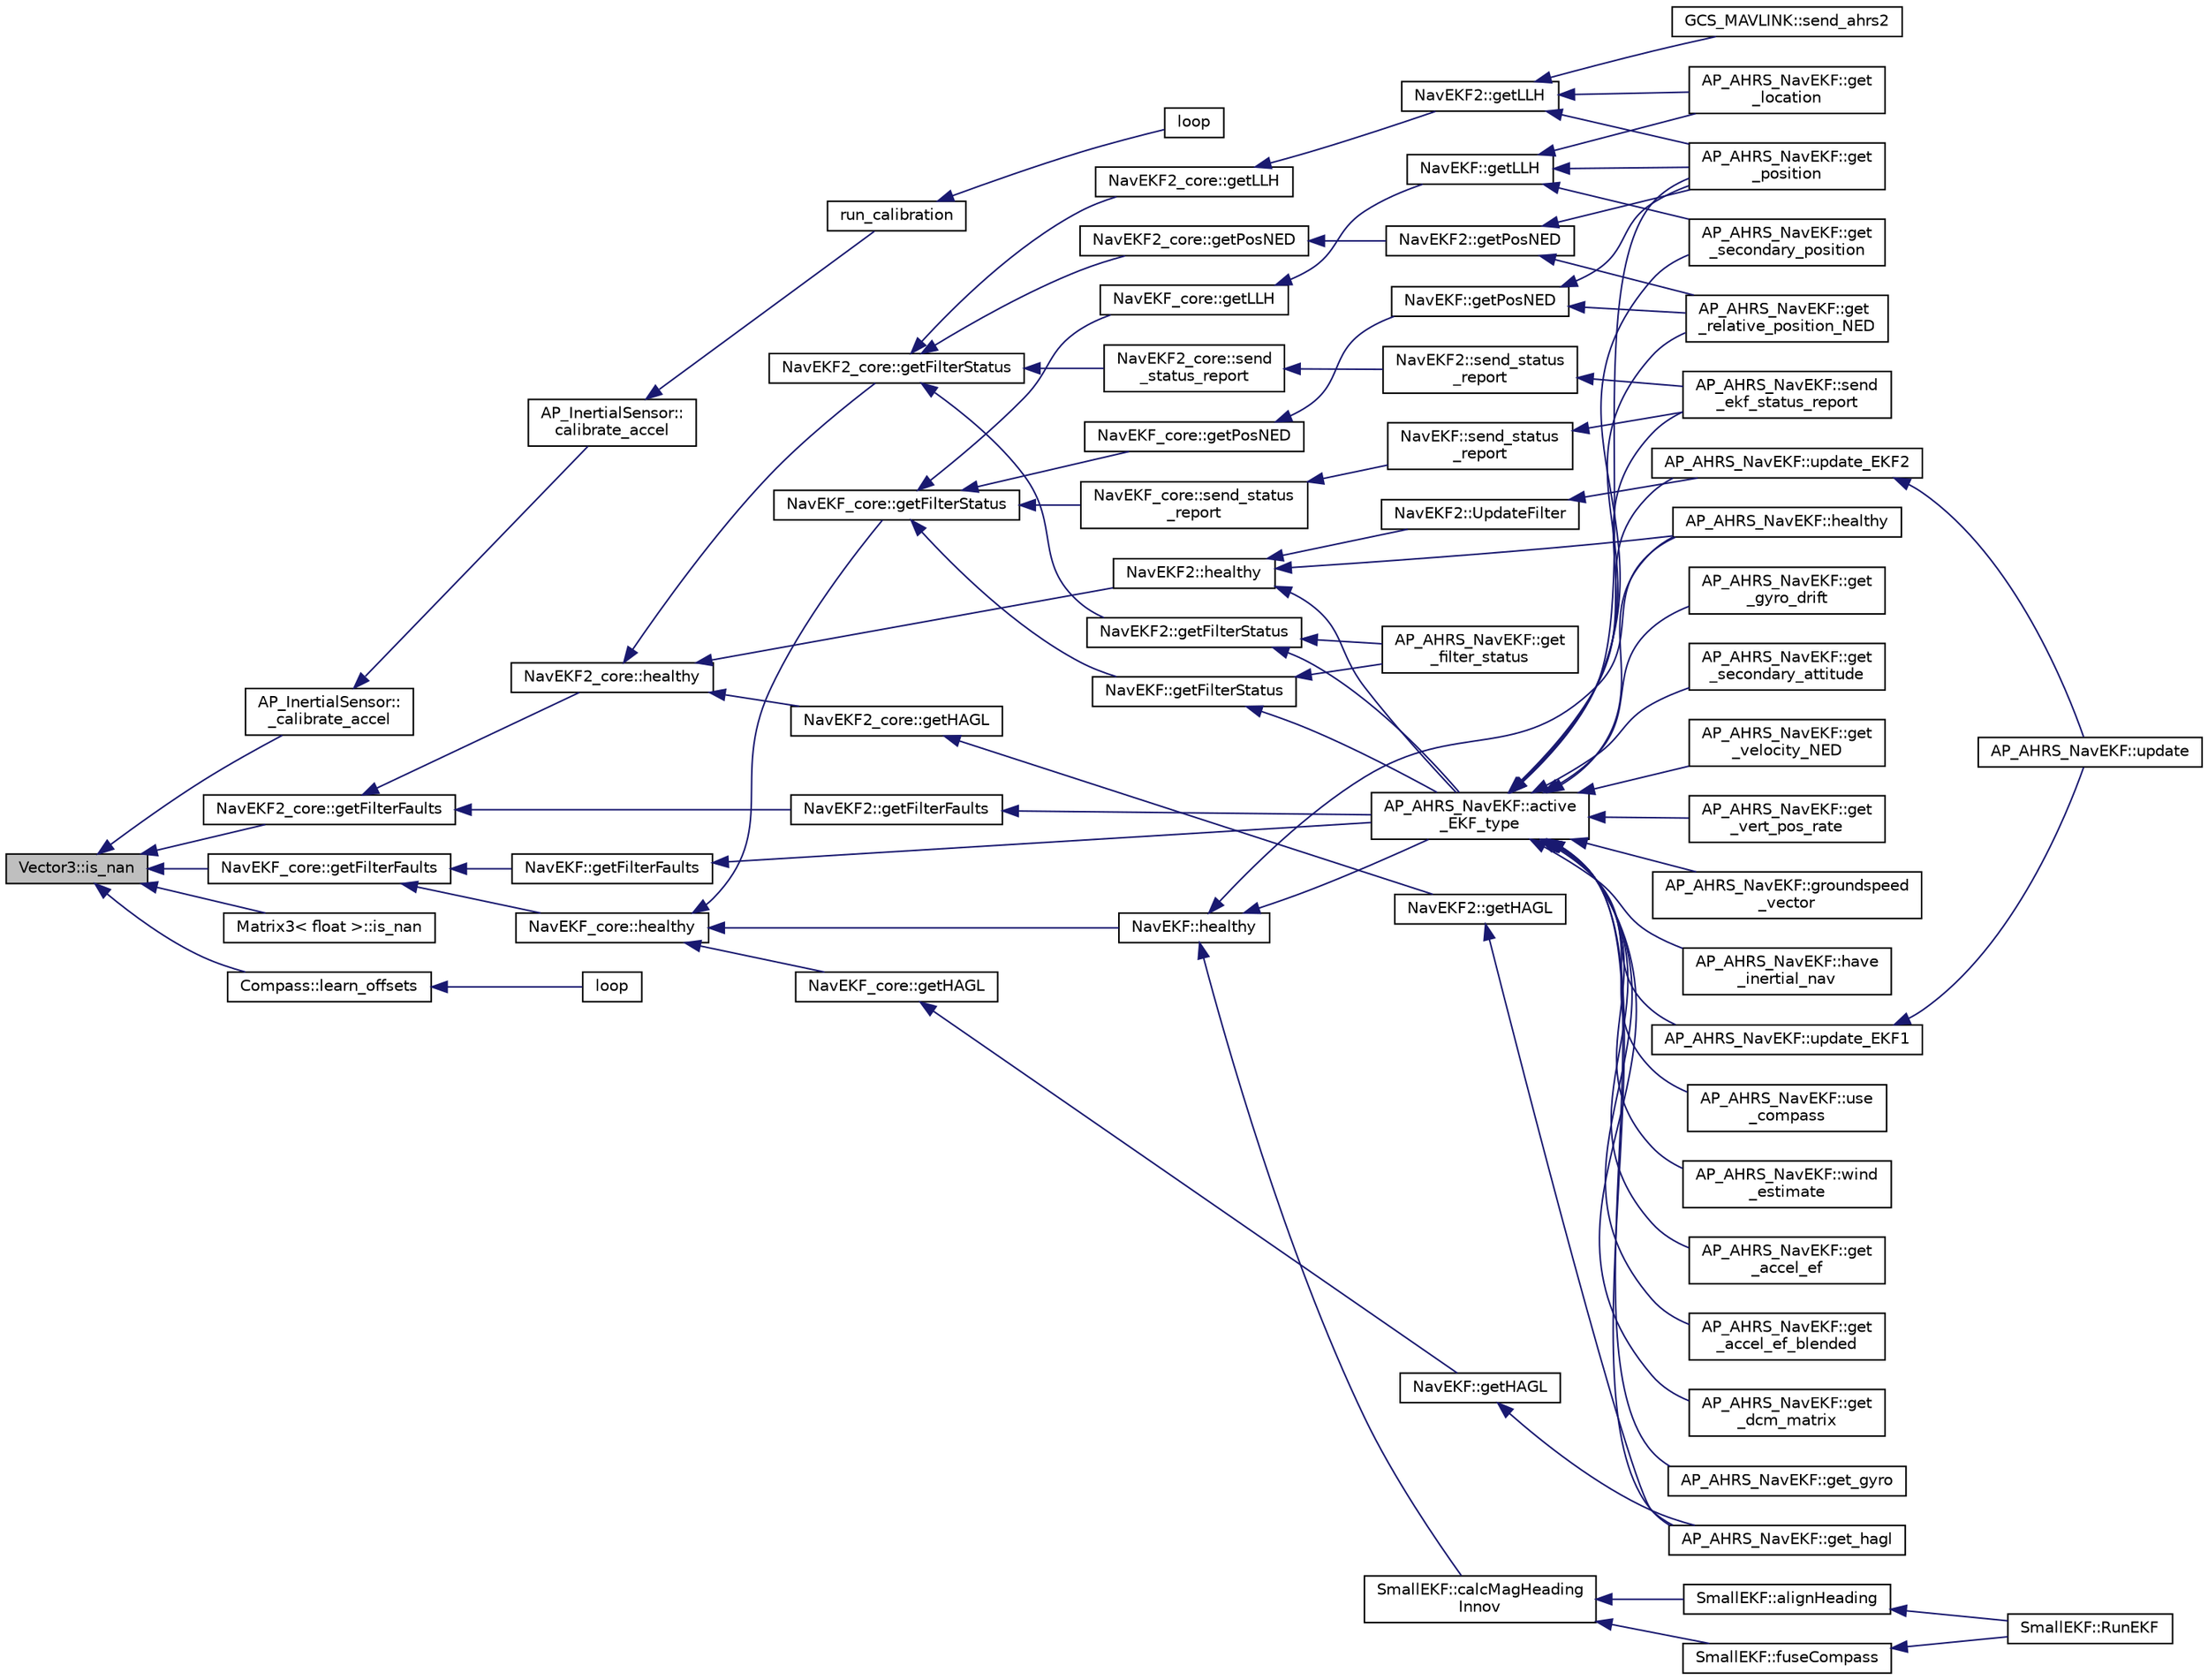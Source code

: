 digraph "Vector3::is_nan"
{
 // INTERACTIVE_SVG=YES
  edge [fontname="Helvetica",fontsize="10",labelfontname="Helvetica",labelfontsize="10"];
  node [fontname="Helvetica",fontsize="10",shape=record];
  rankdir="LR";
  Node1 [label="Vector3::is_nan",height=0.2,width=0.4,color="black", fillcolor="grey75", style="filled", fontcolor="black"];
  Node1 -> Node2 [dir="back",color="midnightblue",fontsize="10",style="solid",fontname="Helvetica"];
  Node2 [label="AP_InertialSensor::\l_calibrate_accel",height=0.2,width=0.4,color="black", fillcolor="white", style="filled",URL="$classAP__InertialSensor.html#a35e8d0491c4fb122bf837df95d33bcfe"];
  Node2 -> Node3 [dir="back",color="midnightblue",fontsize="10",style="solid",fontname="Helvetica"];
  Node3 [label="AP_InertialSensor::\lcalibrate_accel",height=0.2,width=0.4,color="black", fillcolor="white", style="filled",URL="$classAP__InertialSensor.html#a9a2e96ead5ec6958cc5428807318ee6b"];
  Node3 -> Node4 [dir="back",color="midnightblue",fontsize="10",style="solid",fontname="Helvetica"];
  Node4 [label="run_calibration",height=0.2,width=0.4,color="black", fillcolor="white", style="filled",URL="$INS__generic_8cpp.html#a2678ad991b638bbaac0ea234cdc5d60b"];
  Node4 -> Node5 [dir="back",color="midnightblue",fontsize="10",style="solid",fontname="Helvetica"];
  Node5 [label="loop",height=0.2,width=0.4,color="black", fillcolor="white", style="filled",URL="$INS__generic_8cpp.html#a0b33edabd7f1c4e4a0bf32c67269be2f"];
  Node1 -> Node6 [dir="back",color="midnightblue",fontsize="10",style="solid",fontname="Helvetica"];
  Node6 [label="NavEKF2_core::getFilterFaults",height=0.2,width=0.4,color="black", fillcolor="white", style="filled",URL="$classNavEKF2__core.html#a88ad16f91da0f6e7125c799c8da17214"];
  Node6 -> Node7 [dir="back",color="midnightblue",fontsize="10",style="solid",fontname="Helvetica"];
  Node7 [label="NavEKF2::getFilterFaults",height=0.2,width=0.4,color="black", fillcolor="white", style="filled",URL="$classNavEKF2.html#aef9b21cb87f9f6dcf615ba997d9bb0ec"];
  Node7 -> Node8 [dir="back",color="midnightblue",fontsize="10",style="solid",fontname="Helvetica"];
  Node8 [label="AP_AHRS_NavEKF::active\l_EKF_type",height=0.2,width=0.4,color="black", fillcolor="white", style="filled",URL="$classAP__AHRS__NavEKF.html#ac849e412241650c1161a3fec6c1fa822"];
  Node8 -> Node9 [dir="back",color="midnightblue",fontsize="10",style="solid",fontname="Helvetica"];
  Node9 [label="AP_AHRS_NavEKF::get\l_accel_ef",height=0.2,width=0.4,color="black", fillcolor="white", style="filled",URL="$classAP__AHRS__NavEKF.html#ae7a5b21731ee32c69d9aadfc9025c449"];
  Node8 -> Node10 [dir="back",color="midnightblue",fontsize="10",style="solid",fontname="Helvetica"];
  Node10 [label="AP_AHRS_NavEKF::get\l_accel_ef_blended",height=0.2,width=0.4,color="black", fillcolor="white", style="filled",URL="$classAP__AHRS__NavEKF.html#abf0d5bcc80e14faa944c3d195ce6b12b"];
  Node8 -> Node11 [dir="back",color="midnightblue",fontsize="10",style="solid",fontname="Helvetica"];
  Node11 [label="AP_AHRS_NavEKF::get\l_dcm_matrix",height=0.2,width=0.4,color="black", fillcolor="white", style="filled",URL="$classAP__AHRS__NavEKF.html#a2b86284f0d228f1d4368fff703da864c"];
  Node8 -> Node12 [dir="back",color="midnightblue",fontsize="10",style="solid",fontname="Helvetica"];
  Node12 [label="AP_AHRS_NavEKF::get_gyro",height=0.2,width=0.4,color="black", fillcolor="white", style="filled",URL="$classAP__AHRS__NavEKF.html#ae774b8bebe6a532599f676151a25bc62"];
  Node8 -> Node13 [dir="back",color="midnightblue",fontsize="10",style="solid",fontname="Helvetica"];
  Node13 [label="AP_AHRS_NavEKF::get\l_gyro_drift",height=0.2,width=0.4,color="black", fillcolor="white", style="filled",URL="$classAP__AHRS__NavEKF.html#a5ffa1b55afcf67bd00df7c3089834cc7"];
  Node8 -> Node14 [dir="back",color="midnightblue",fontsize="10",style="solid",fontname="Helvetica"];
  Node14 [label="AP_AHRS_NavEKF::get_hagl",height=0.2,width=0.4,color="black", fillcolor="white", style="filled",URL="$classAP__AHRS__NavEKF.html#a8373c6e3ed25185ed2442ee77d9a622c"];
  Node8 -> Node15 [dir="back",color="midnightblue",fontsize="10",style="solid",fontname="Helvetica"];
  Node15 [label="AP_AHRS_NavEKF::get\l_position",height=0.2,width=0.4,color="black", fillcolor="white", style="filled",URL="$classAP__AHRS__NavEKF.html#ab2bc37cda9f3338c1738cc21a533ab24"];
  Node8 -> Node16 [dir="back",color="midnightblue",fontsize="10",style="solid",fontname="Helvetica"];
  Node16 [label="AP_AHRS_NavEKF::get\l_relative_position_NED",height=0.2,width=0.4,color="black", fillcolor="white", style="filled",URL="$classAP__AHRS__NavEKF.html#ad21294a12f79979b9f434b26674cbde1"];
  Node8 -> Node17 [dir="back",color="midnightblue",fontsize="10",style="solid",fontname="Helvetica"];
  Node17 [label="AP_AHRS_NavEKF::get\l_secondary_attitude",height=0.2,width=0.4,color="black", fillcolor="white", style="filled",URL="$classAP__AHRS__NavEKF.html#a2a79835f1d00b471b5561efdb5fe16a0"];
  Node8 -> Node18 [dir="back",color="midnightblue",fontsize="10",style="solid",fontname="Helvetica"];
  Node18 [label="AP_AHRS_NavEKF::get\l_secondary_position",height=0.2,width=0.4,color="black", fillcolor="white", style="filled",URL="$classAP__AHRS__NavEKF.html#a044e8a655c79b6b957047387b6fc0bbb"];
  Node8 -> Node19 [dir="back",color="midnightblue",fontsize="10",style="solid",fontname="Helvetica"];
  Node19 [label="AP_AHRS_NavEKF::get\l_velocity_NED",height=0.2,width=0.4,color="black", fillcolor="white", style="filled",URL="$classAP__AHRS__NavEKF.html#ae1eae19bbc5451d379dfaa80bc030e9b"];
  Node8 -> Node20 [dir="back",color="midnightblue",fontsize="10",style="solid",fontname="Helvetica"];
  Node20 [label="AP_AHRS_NavEKF::get\l_vert_pos_rate",height=0.2,width=0.4,color="black", fillcolor="white", style="filled",URL="$classAP__AHRS__NavEKF.html#a483ebf1677be7ff0cace1ae5cd2556f5"];
  Node8 -> Node21 [dir="back",color="midnightblue",fontsize="10",style="solid",fontname="Helvetica"];
  Node21 [label="AP_AHRS_NavEKF::groundspeed\l_vector",height=0.2,width=0.4,color="black", fillcolor="white", style="filled",URL="$classAP__AHRS__NavEKF.html#a01abc245c4c614e1cd3e6ef622621ae7"];
  Node8 -> Node22 [dir="back",color="midnightblue",fontsize="10",style="solid",fontname="Helvetica"];
  Node22 [label="AP_AHRS_NavEKF::have\l_inertial_nav",height=0.2,width=0.4,color="black", fillcolor="white", style="filled",URL="$classAP__AHRS__NavEKF.html#a58cf553bc556763338a87b5f4c50cda7"];
  Node8 -> Node23 [dir="back",color="midnightblue",fontsize="10",style="solid",fontname="Helvetica"];
  Node23 [label="AP_AHRS_NavEKF::healthy",height=0.2,width=0.4,color="black", fillcolor="white", style="filled",URL="$classAP__AHRS__NavEKF.html#a2bc872ec341e2dd01b50593e3bf78f2c"];
  Node8 -> Node24 [dir="back",color="midnightblue",fontsize="10",style="solid",fontname="Helvetica"];
  Node24 [label="AP_AHRS_NavEKF::send\l_ekf_status_report",height=0.2,width=0.4,color="black", fillcolor="white", style="filled",URL="$classAP__AHRS__NavEKF.html#a485acca0d81766837300bc1c8feecf90"];
  Node8 -> Node25 [dir="back",color="midnightblue",fontsize="10",style="solid",fontname="Helvetica"];
  Node25 [label="AP_AHRS_NavEKF::update_EKF1",height=0.2,width=0.4,color="black", fillcolor="white", style="filled",URL="$classAP__AHRS__NavEKF.html#aff7b2c4f3428a48ab5ed210e89df4f76"];
  Node25 -> Node26 [dir="back",color="midnightblue",fontsize="10",style="solid",fontname="Helvetica"];
  Node26 [label="AP_AHRS_NavEKF::update",height=0.2,width=0.4,color="black", fillcolor="white", style="filled",URL="$classAP__AHRS__NavEKF.html#a9d5f47f1bc0e3864bbc4c6c6e2ca8b1c"];
  Node8 -> Node27 [dir="back",color="midnightblue",fontsize="10",style="solid",fontname="Helvetica"];
  Node27 [label="AP_AHRS_NavEKF::update_EKF2",height=0.2,width=0.4,color="black", fillcolor="white", style="filled",URL="$classAP__AHRS__NavEKF.html#a0187c6d3d4348b002a204c05d3e94b07"];
  Node27 -> Node26 [dir="back",color="midnightblue",fontsize="10",style="solid",fontname="Helvetica"];
  Node8 -> Node28 [dir="back",color="midnightblue",fontsize="10",style="solid",fontname="Helvetica"];
  Node28 [label="AP_AHRS_NavEKF::use\l_compass",height=0.2,width=0.4,color="black", fillcolor="white", style="filled",URL="$classAP__AHRS__NavEKF.html#a02e438d8aae1a2ac6d0ace6d7d727f02"];
  Node8 -> Node29 [dir="back",color="midnightblue",fontsize="10",style="solid",fontname="Helvetica"];
  Node29 [label="AP_AHRS_NavEKF::wind\l_estimate",height=0.2,width=0.4,color="black", fillcolor="white", style="filled",URL="$classAP__AHRS__NavEKF.html#a8d444054d0125763bf6bd6383afbc21f"];
  Node6 -> Node30 [dir="back",color="midnightblue",fontsize="10",style="solid",fontname="Helvetica"];
  Node30 [label="NavEKF2_core::healthy",height=0.2,width=0.4,color="black", fillcolor="white", style="filled",URL="$classNavEKF2__core.html#a8d067b6e795bb3781dbed07d35bf21cc"];
  Node30 -> Node31 [dir="back",color="midnightblue",fontsize="10",style="solid",fontname="Helvetica"];
  Node31 [label="NavEKF2_core::getFilterStatus",height=0.2,width=0.4,color="black", fillcolor="white", style="filled",URL="$classNavEKF2__core.html#ad4f2ea16a720f6c68299e37ccfb95b3b"];
  Node31 -> Node32 [dir="back",color="midnightblue",fontsize="10",style="solid",fontname="Helvetica"];
  Node32 [label="NavEKF2::getFilterStatus",height=0.2,width=0.4,color="black", fillcolor="white", style="filled",URL="$classNavEKF2.html#a6610c805914973387b9f6d50546ad9f9"];
  Node32 -> Node8 [dir="back",color="midnightblue",fontsize="10",style="solid",fontname="Helvetica"];
  Node32 -> Node33 [dir="back",color="midnightblue",fontsize="10",style="solid",fontname="Helvetica"];
  Node33 [label="AP_AHRS_NavEKF::get\l_filter_status",height=0.2,width=0.4,color="black", fillcolor="white", style="filled",URL="$classAP__AHRS__NavEKF.html#a0d4f9485f699fb106ce321d0cf50b16c"];
  Node31 -> Node34 [dir="back",color="midnightblue",fontsize="10",style="solid",fontname="Helvetica"];
  Node34 [label="NavEKF2_core::getLLH",height=0.2,width=0.4,color="black", fillcolor="white", style="filled",URL="$classNavEKF2__core.html#a4f494dec9c2f8273a769e664b9f50e86"];
  Node34 -> Node35 [dir="back",color="midnightblue",fontsize="10",style="solid",fontname="Helvetica"];
  Node35 [label="NavEKF2::getLLH",height=0.2,width=0.4,color="black", fillcolor="white", style="filled",URL="$classNavEKF2.html#a6d98fc3527f044a364e0387fb79609f5"];
  Node35 -> Node36 [dir="back",color="midnightblue",fontsize="10",style="solid",fontname="Helvetica"];
  Node36 [label="AP_AHRS_NavEKF::get\l_location",height=0.2,width=0.4,color="black", fillcolor="white", style="filled",URL="$classAP__AHRS__NavEKF.html#a150ada6f732ef9a5ad2327047079511c"];
  Node35 -> Node15 [dir="back",color="midnightblue",fontsize="10",style="solid",fontname="Helvetica"];
  Node35 -> Node37 [dir="back",color="midnightblue",fontsize="10",style="solid",fontname="Helvetica"];
  Node37 [label="GCS_MAVLINK::send_ahrs2",height=0.2,width=0.4,color="black", fillcolor="white", style="filled",URL="$classGCS__MAVLINK.html#a558ba3447048b78cb9dde460053e2741"];
  Node31 -> Node38 [dir="back",color="midnightblue",fontsize="10",style="solid",fontname="Helvetica"];
  Node38 [label="NavEKF2_core::getPosNED",height=0.2,width=0.4,color="black", fillcolor="white", style="filled",URL="$classNavEKF2__core.html#a75c69eecb8e29eb0d7e4f82d162d558d"];
  Node38 -> Node39 [dir="back",color="midnightblue",fontsize="10",style="solid",fontname="Helvetica"];
  Node39 [label="NavEKF2::getPosNED",height=0.2,width=0.4,color="black", fillcolor="white", style="filled",URL="$classNavEKF2.html#aa63ef8fc437fe1cdf901b8a0cc56bf5e"];
  Node39 -> Node15 [dir="back",color="midnightblue",fontsize="10",style="solid",fontname="Helvetica"];
  Node39 -> Node16 [dir="back",color="midnightblue",fontsize="10",style="solid",fontname="Helvetica"];
  Node31 -> Node40 [dir="back",color="midnightblue",fontsize="10",style="solid",fontname="Helvetica"];
  Node40 [label="NavEKF2_core::send\l_status_report",height=0.2,width=0.4,color="black", fillcolor="white", style="filled",URL="$classNavEKF2__core.html#a80db500b0f07feed04eae5fd5c53d497"];
  Node40 -> Node41 [dir="back",color="midnightblue",fontsize="10",style="solid",fontname="Helvetica"];
  Node41 [label="NavEKF2::send_status\l_report",height=0.2,width=0.4,color="black", fillcolor="white", style="filled",URL="$classNavEKF2.html#ab6b10031b8ef73d2707aa54e46e5a43d"];
  Node41 -> Node24 [dir="back",color="midnightblue",fontsize="10",style="solid",fontname="Helvetica"];
  Node30 -> Node42 [dir="back",color="midnightblue",fontsize="10",style="solid",fontname="Helvetica"];
  Node42 [label="NavEKF2_core::getHAGL",height=0.2,width=0.4,color="black", fillcolor="white", style="filled",URL="$classNavEKF2__core.html#a59b81254828bb3028a658028198daa87"];
  Node42 -> Node43 [dir="back",color="midnightblue",fontsize="10",style="solid",fontname="Helvetica"];
  Node43 [label="NavEKF2::getHAGL",height=0.2,width=0.4,color="black", fillcolor="white", style="filled",URL="$classNavEKF2.html#a196ee2bf279252f72bb1b70ae7bde957"];
  Node43 -> Node14 [dir="back",color="midnightblue",fontsize="10",style="solid",fontname="Helvetica"];
  Node30 -> Node44 [dir="back",color="midnightblue",fontsize="10",style="solid",fontname="Helvetica"];
  Node44 [label="NavEKF2::healthy",height=0.2,width=0.4,color="black", fillcolor="white", style="filled",URL="$classNavEKF2.html#a5c1568f765f303138e9caa8441034bb5"];
  Node44 -> Node8 [dir="back",color="midnightblue",fontsize="10",style="solid",fontname="Helvetica"];
  Node44 -> Node23 [dir="back",color="midnightblue",fontsize="10",style="solid",fontname="Helvetica"];
  Node44 -> Node45 [dir="back",color="midnightblue",fontsize="10",style="solid",fontname="Helvetica"];
  Node45 [label="NavEKF2::UpdateFilter",height=0.2,width=0.4,color="black", fillcolor="white", style="filled",URL="$classNavEKF2.html#a72815b1bbd9d7ceb0ff7ae52d14516df"];
  Node45 -> Node27 [dir="back",color="midnightblue",fontsize="10",style="solid",fontname="Helvetica"];
  Node1 -> Node46 [dir="back",color="midnightblue",fontsize="10",style="solid",fontname="Helvetica"];
  Node46 [label="NavEKF_core::getFilterFaults",height=0.2,width=0.4,color="black", fillcolor="white", style="filled",URL="$classNavEKF__core.html#a824777ac28f1f0f5c06c84d4a7423e62"];
  Node46 -> Node47 [dir="back",color="midnightblue",fontsize="10",style="solid",fontname="Helvetica"];
  Node47 [label="NavEKF::getFilterFaults",height=0.2,width=0.4,color="black", fillcolor="white", style="filled",URL="$classNavEKF.html#ab71619ef68ba5d8b11f68ef4f31a65c2"];
  Node47 -> Node8 [dir="back",color="midnightblue",fontsize="10",style="solid",fontname="Helvetica"];
  Node46 -> Node48 [dir="back",color="midnightblue",fontsize="10",style="solid",fontname="Helvetica"];
  Node48 [label="NavEKF_core::healthy",height=0.2,width=0.4,color="black", fillcolor="white", style="filled",URL="$classNavEKF__core.html#a0590305cfe1d6fc26af74d6f36ee5c38"];
  Node48 -> Node49 [dir="back",color="midnightblue",fontsize="10",style="solid",fontname="Helvetica"];
  Node49 [label="NavEKF_core::getFilterStatus",height=0.2,width=0.4,color="black", fillcolor="white", style="filled",URL="$classNavEKF__core.html#a4285c6cd4bb7b6e898a4f39eb7fa8501"];
  Node49 -> Node50 [dir="back",color="midnightblue",fontsize="10",style="solid",fontname="Helvetica"];
  Node50 [label="NavEKF::getFilterStatus",height=0.2,width=0.4,color="black", fillcolor="white", style="filled",URL="$classNavEKF.html#a84cacea011683356ae5fcd2eb2e30fcc"];
  Node50 -> Node8 [dir="back",color="midnightblue",fontsize="10",style="solid",fontname="Helvetica"];
  Node50 -> Node33 [dir="back",color="midnightblue",fontsize="10",style="solid",fontname="Helvetica"];
  Node49 -> Node51 [dir="back",color="midnightblue",fontsize="10",style="solid",fontname="Helvetica"];
  Node51 [label="NavEKF_core::getLLH",height=0.2,width=0.4,color="black", fillcolor="white", style="filled",URL="$classNavEKF__core.html#aad766a224fb0ee2f400a70c716abe57b"];
  Node51 -> Node52 [dir="back",color="midnightblue",fontsize="10",style="solid",fontname="Helvetica"];
  Node52 [label="NavEKF::getLLH",height=0.2,width=0.4,color="black", fillcolor="white", style="filled",URL="$classNavEKF.html#adc74369bdb7425b717f68eec54aa123f"];
  Node52 -> Node36 [dir="back",color="midnightblue",fontsize="10",style="solid",fontname="Helvetica"];
  Node52 -> Node15 [dir="back",color="midnightblue",fontsize="10",style="solid",fontname="Helvetica"];
  Node52 -> Node18 [dir="back",color="midnightblue",fontsize="10",style="solid",fontname="Helvetica"];
  Node49 -> Node53 [dir="back",color="midnightblue",fontsize="10",style="solid",fontname="Helvetica"];
  Node53 [label="NavEKF_core::getPosNED",height=0.2,width=0.4,color="black", fillcolor="white", style="filled",URL="$classNavEKF__core.html#a4806740bdd40117a9c78a58749e18130"];
  Node53 -> Node54 [dir="back",color="midnightblue",fontsize="10",style="solid",fontname="Helvetica"];
  Node54 [label="NavEKF::getPosNED",height=0.2,width=0.4,color="black", fillcolor="white", style="filled",URL="$classNavEKF.html#a90a1fa4f67a09d5af0a6d2a11580269f"];
  Node54 -> Node15 [dir="back",color="midnightblue",fontsize="10",style="solid",fontname="Helvetica"];
  Node54 -> Node16 [dir="back",color="midnightblue",fontsize="10",style="solid",fontname="Helvetica"];
  Node49 -> Node55 [dir="back",color="midnightblue",fontsize="10",style="solid",fontname="Helvetica"];
  Node55 [label="NavEKF_core::send_status\l_report",height=0.2,width=0.4,color="black", fillcolor="white", style="filled",URL="$classNavEKF__core.html#a2f4358d05353619a0f070b85bf786139"];
  Node55 -> Node56 [dir="back",color="midnightblue",fontsize="10",style="solid",fontname="Helvetica"];
  Node56 [label="NavEKF::send_status\l_report",height=0.2,width=0.4,color="black", fillcolor="white", style="filled",URL="$classNavEKF.html#aa397dc742e68d43d9b10bc1e036d4674"];
  Node56 -> Node24 [dir="back",color="midnightblue",fontsize="10",style="solid",fontname="Helvetica"];
  Node48 -> Node57 [dir="back",color="midnightblue",fontsize="10",style="solid",fontname="Helvetica"];
  Node57 [label="NavEKF_core::getHAGL",height=0.2,width=0.4,color="black", fillcolor="white", style="filled",URL="$classNavEKF__core.html#a2ebbb837bf9015bfab47ae9a5f045e7f"];
  Node57 -> Node58 [dir="back",color="midnightblue",fontsize="10",style="solid",fontname="Helvetica"];
  Node58 [label="NavEKF::getHAGL",height=0.2,width=0.4,color="black", fillcolor="white", style="filled",URL="$classNavEKF.html#a7bcc5a68b0195a062de10b1fe028e2a4"];
  Node58 -> Node14 [dir="back",color="midnightblue",fontsize="10",style="solid",fontname="Helvetica"];
  Node48 -> Node59 [dir="back",color="midnightblue",fontsize="10",style="solid",fontname="Helvetica"];
  Node59 [label="NavEKF::healthy",height=0.2,width=0.4,color="black", fillcolor="white", style="filled",URL="$classNavEKF.html#ad418b75ceae3dde42f8c588b7e88abb4"];
  Node59 -> Node8 [dir="back",color="midnightblue",fontsize="10",style="solid",fontname="Helvetica"];
  Node59 -> Node60 [dir="back",color="midnightblue",fontsize="10",style="solid",fontname="Helvetica"];
  Node60 [label="SmallEKF::calcMagHeading\lInnov",height=0.2,width=0.4,color="black", fillcolor="white", style="filled",URL="$classSmallEKF.html#a991c54283e43ee0867269119746731f5"];
  Node60 -> Node61 [dir="back",color="midnightblue",fontsize="10",style="solid",fontname="Helvetica"];
  Node61 [label="SmallEKF::alignHeading",height=0.2,width=0.4,color="black", fillcolor="white", style="filled",URL="$classSmallEKF.html#a795189f59fa31ed5b397a15f91408f70"];
  Node61 -> Node62 [dir="back",color="midnightblue",fontsize="10",style="solid",fontname="Helvetica"];
  Node62 [label="SmallEKF::RunEKF",height=0.2,width=0.4,color="black", fillcolor="white", style="filled",URL="$classSmallEKF.html#a2085035fbcf013282be948f977080cf9"];
  Node60 -> Node63 [dir="back",color="midnightblue",fontsize="10",style="solid",fontname="Helvetica"];
  Node63 [label="SmallEKF::fuseCompass",height=0.2,width=0.4,color="black", fillcolor="white", style="filled",URL="$classSmallEKF.html#a7149793dd06bfb4eec2c0619b2aa2ff0"];
  Node63 -> Node62 [dir="back",color="midnightblue",fontsize="10",style="solid",fontname="Helvetica"];
  Node59 -> Node23 [dir="back",color="midnightblue",fontsize="10",style="solid",fontname="Helvetica"];
  Node1 -> Node64 [dir="back",color="midnightblue",fontsize="10",style="solid",fontname="Helvetica"];
  Node64 [label="Matrix3\< float \>::is_nan",height=0.2,width=0.4,color="black", fillcolor="white", style="filled",URL="$classMatrix3.html#a2c69227a793818d8a8f47e99ffa99885"];
  Node1 -> Node65 [dir="back",color="midnightblue",fontsize="10",style="solid",fontname="Helvetica"];
  Node65 [label="Compass::learn_offsets",height=0.2,width=0.4,color="black", fillcolor="white", style="filled",URL="$classCompass.html#aebf060fcb30f98e8d2c158750efa3b10"];
  Node65 -> Node66 [dir="back",color="midnightblue",fontsize="10",style="solid",fontname="Helvetica"];
  Node66 [label="loop",height=0.2,width=0.4,color="black", fillcolor="white", style="filled",URL="$AP__Compass__test_8cpp.html#afe461d27b9c48d5921c00d521181f12f"];
}
